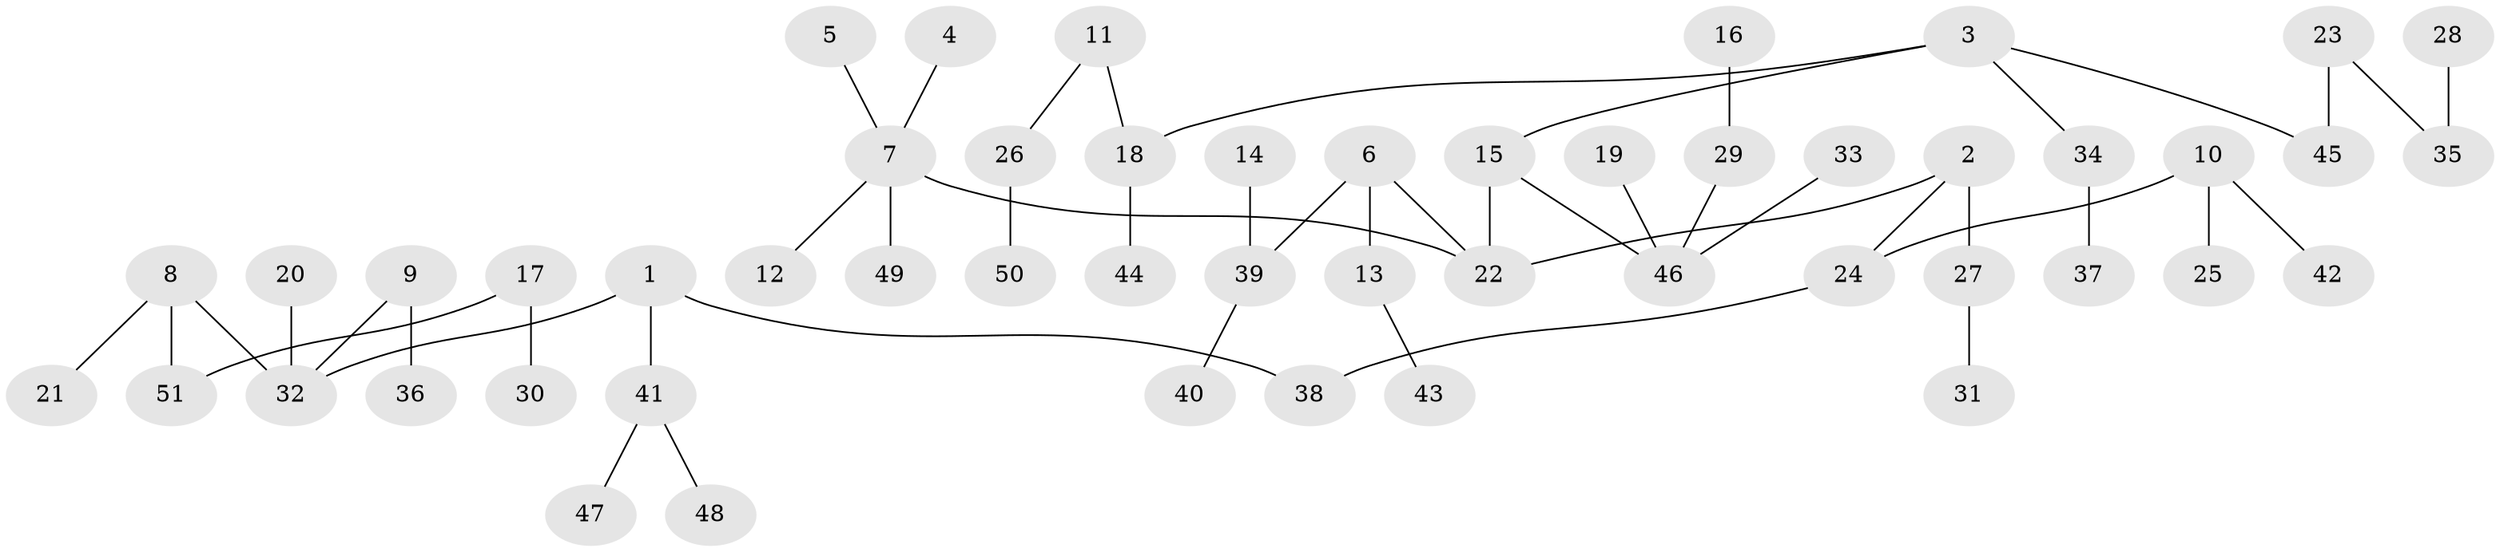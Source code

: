 // original degree distribution, {6: 0.039603960396039604, 4: 0.1188118811881188, 3: 0.07920792079207921, 1: 0.49504950495049505, 2: 0.26732673267326734}
// Generated by graph-tools (version 1.1) at 2025/02/03/09/25 03:02:28]
// undirected, 51 vertices, 50 edges
graph export_dot {
graph [start="1"]
  node [color=gray90,style=filled];
  1;
  2;
  3;
  4;
  5;
  6;
  7;
  8;
  9;
  10;
  11;
  12;
  13;
  14;
  15;
  16;
  17;
  18;
  19;
  20;
  21;
  22;
  23;
  24;
  25;
  26;
  27;
  28;
  29;
  30;
  31;
  32;
  33;
  34;
  35;
  36;
  37;
  38;
  39;
  40;
  41;
  42;
  43;
  44;
  45;
  46;
  47;
  48;
  49;
  50;
  51;
  1 -- 32 [weight=1.0];
  1 -- 38 [weight=1.0];
  1 -- 41 [weight=1.0];
  2 -- 22 [weight=1.0];
  2 -- 24 [weight=1.0];
  2 -- 27 [weight=1.0];
  3 -- 15 [weight=1.0];
  3 -- 18 [weight=1.0];
  3 -- 34 [weight=1.0];
  3 -- 45 [weight=1.0];
  4 -- 7 [weight=1.0];
  5 -- 7 [weight=1.0];
  6 -- 13 [weight=1.0];
  6 -- 22 [weight=1.0];
  6 -- 39 [weight=1.0];
  7 -- 12 [weight=1.0];
  7 -- 22 [weight=1.0];
  7 -- 49 [weight=1.0];
  8 -- 21 [weight=1.0];
  8 -- 32 [weight=1.0];
  8 -- 51 [weight=1.0];
  9 -- 32 [weight=1.0];
  9 -- 36 [weight=1.0];
  10 -- 24 [weight=1.0];
  10 -- 25 [weight=1.0];
  10 -- 42 [weight=1.0];
  11 -- 18 [weight=1.0];
  11 -- 26 [weight=1.0];
  13 -- 43 [weight=1.0];
  14 -- 39 [weight=1.0];
  15 -- 22 [weight=1.0];
  15 -- 46 [weight=1.0];
  16 -- 29 [weight=1.0];
  17 -- 30 [weight=1.0];
  17 -- 51 [weight=1.0];
  18 -- 44 [weight=1.0];
  19 -- 46 [weight=1.0];
  20 -- 32 [weight=1.0];
  23 -- 35 [weight=1.0];
  23 -- 45 [weight=1.0];
  24 -- 38 [weight=1.0];
  26 -- 50 [weight=1.0];
  27 -- 31 [weight=1.0];
  28 -- 35 [weight=1.0];
  29 -- 46 [weight=1.0];
  33 -- 46 [weight=1.0];
  34 -- 37 [weight=1.0];
  39 -- 40 [weight=1.0];
  41 -- 47 [weight=1.0];
  41 -- 48 [weight=1.0];
}
